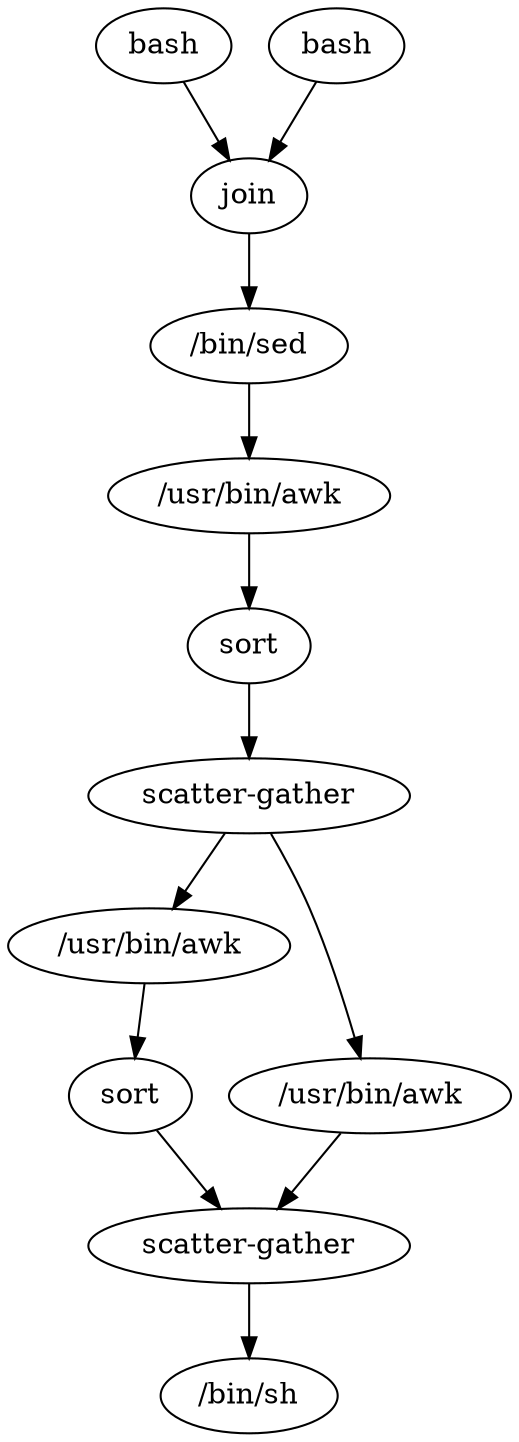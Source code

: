 digraph {
	n0 [label="bash"];
	n0 -> n1;
	n1 [label="join"];
	n1 -> n2;
	n2 [label="/bin/sed"];
	n2 -> n3;
	n3 [label="/usr/bin/awk"];
	n3 -> n4;
	n4 [label="sort"];
	n4 -> n5;
	n5 [label="scatter-gather"];
	n5 -> n6;
	n5 -> n10;
	n6 [label="/usr/bin/awk"];
	n6 -> n7;
	n7 [label="sort"];
	n7 -> n8;
	n8 [label="scatter-gather"];
	n8 -> n9;
	n9 [label="/bin/sh"];
	n10 [label="/usr/bin/awk"];
	n10 -> n8;
	n11 [label="bash"];
	n11 -> n1;
}